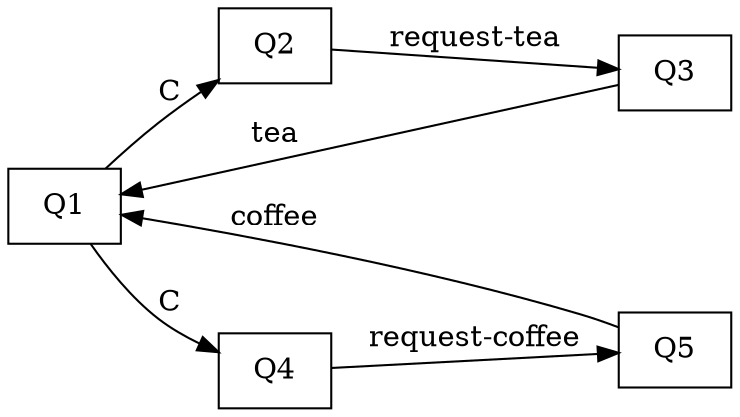 digraph {
  rankdir=LR;
  node [shape=box]
  {rank=min Q1}
  {rank=same Q2, Q4}
  {rank=max Q3, Q5, I}
  graph [splines=true; esep=1]
  I [style=invis]
	Q1 -> Q2 [label=C]
  Q2 -> Q3 [label="request-tea"]
  Q3 -> Q1 [label="tea"]
  Q3 -> I  [style=invis] 
  Q1 -> Q4 [label=C]
  Q4 -> Q5 [label="request-coffee"]
  Q5 -> Q1 [label="coffee"]
}
